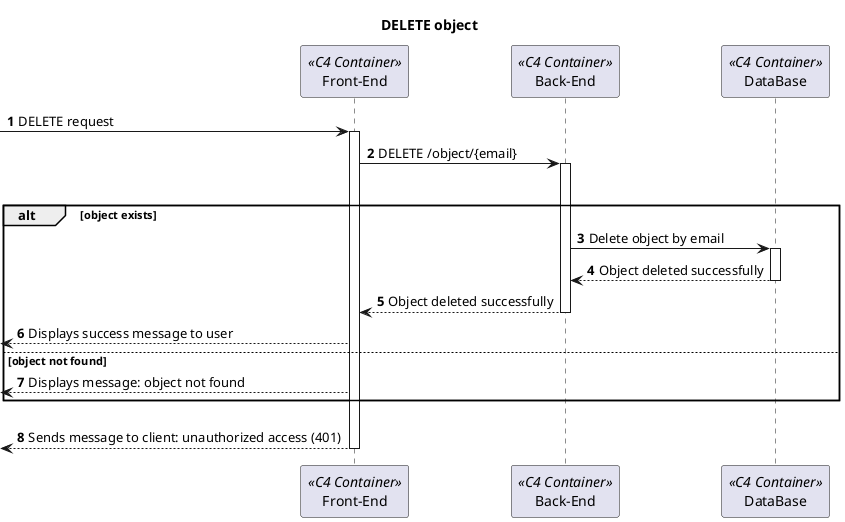 @startuml Process View - Level 2

autonumber
skinparam packageStyle rect

title DELETE object

participant "Front-End" as FE <<C4 Container>>
participant "Back-End" as BE <<C4 Container>>
participant "DataBase" as DB <<C4 Container>>

-> FE: DELETE request
activate FE
FE -> BE: DELETE /object/{email}
activate BE
alt user authorized

    alt object exists

        BE -> DB: Delete object by email
        activate DB
        DB --> BE: Object deleted successfully
        deactivate DB

        BE --> FE: Object deleted successfully
        deactivate BE
        <-- FE: Displays success message to user
    else object not found
         <-- FE: Displays message: object not found
    end

else user unauthorized
     <-- FE: Sends message to client: unauthorized access (401)



deactivate BE
deactivate FE

@enduml